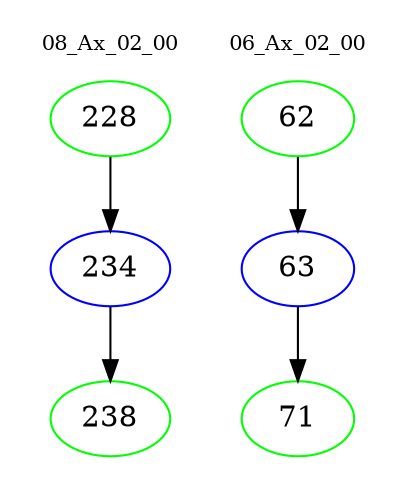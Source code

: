 digraph{
subgraph cluster_0 {
color = white
label = "08_Ax_02_00";
fontsize=10;
T0_228 [label="228", color="green"]
T0_228 -> T0_234 [color="black"]
T0_234 [label="234", color="blue"]
T0_234 -> T0_238 [color="black"]
T0_238 [label="238", color="green"]
}
subgraph cluster_1 {
color = white
label = "06_Ax_02_00";
fontsize=10;
T1_62 [label="62", color="green"]
T1_62 -> T1_63 [color="black"]
T1_63 [label="63", color="blue"]
T1_63 -> T1_71 [color="black"]
T1_71 [label="71", color="green"]
}
}

